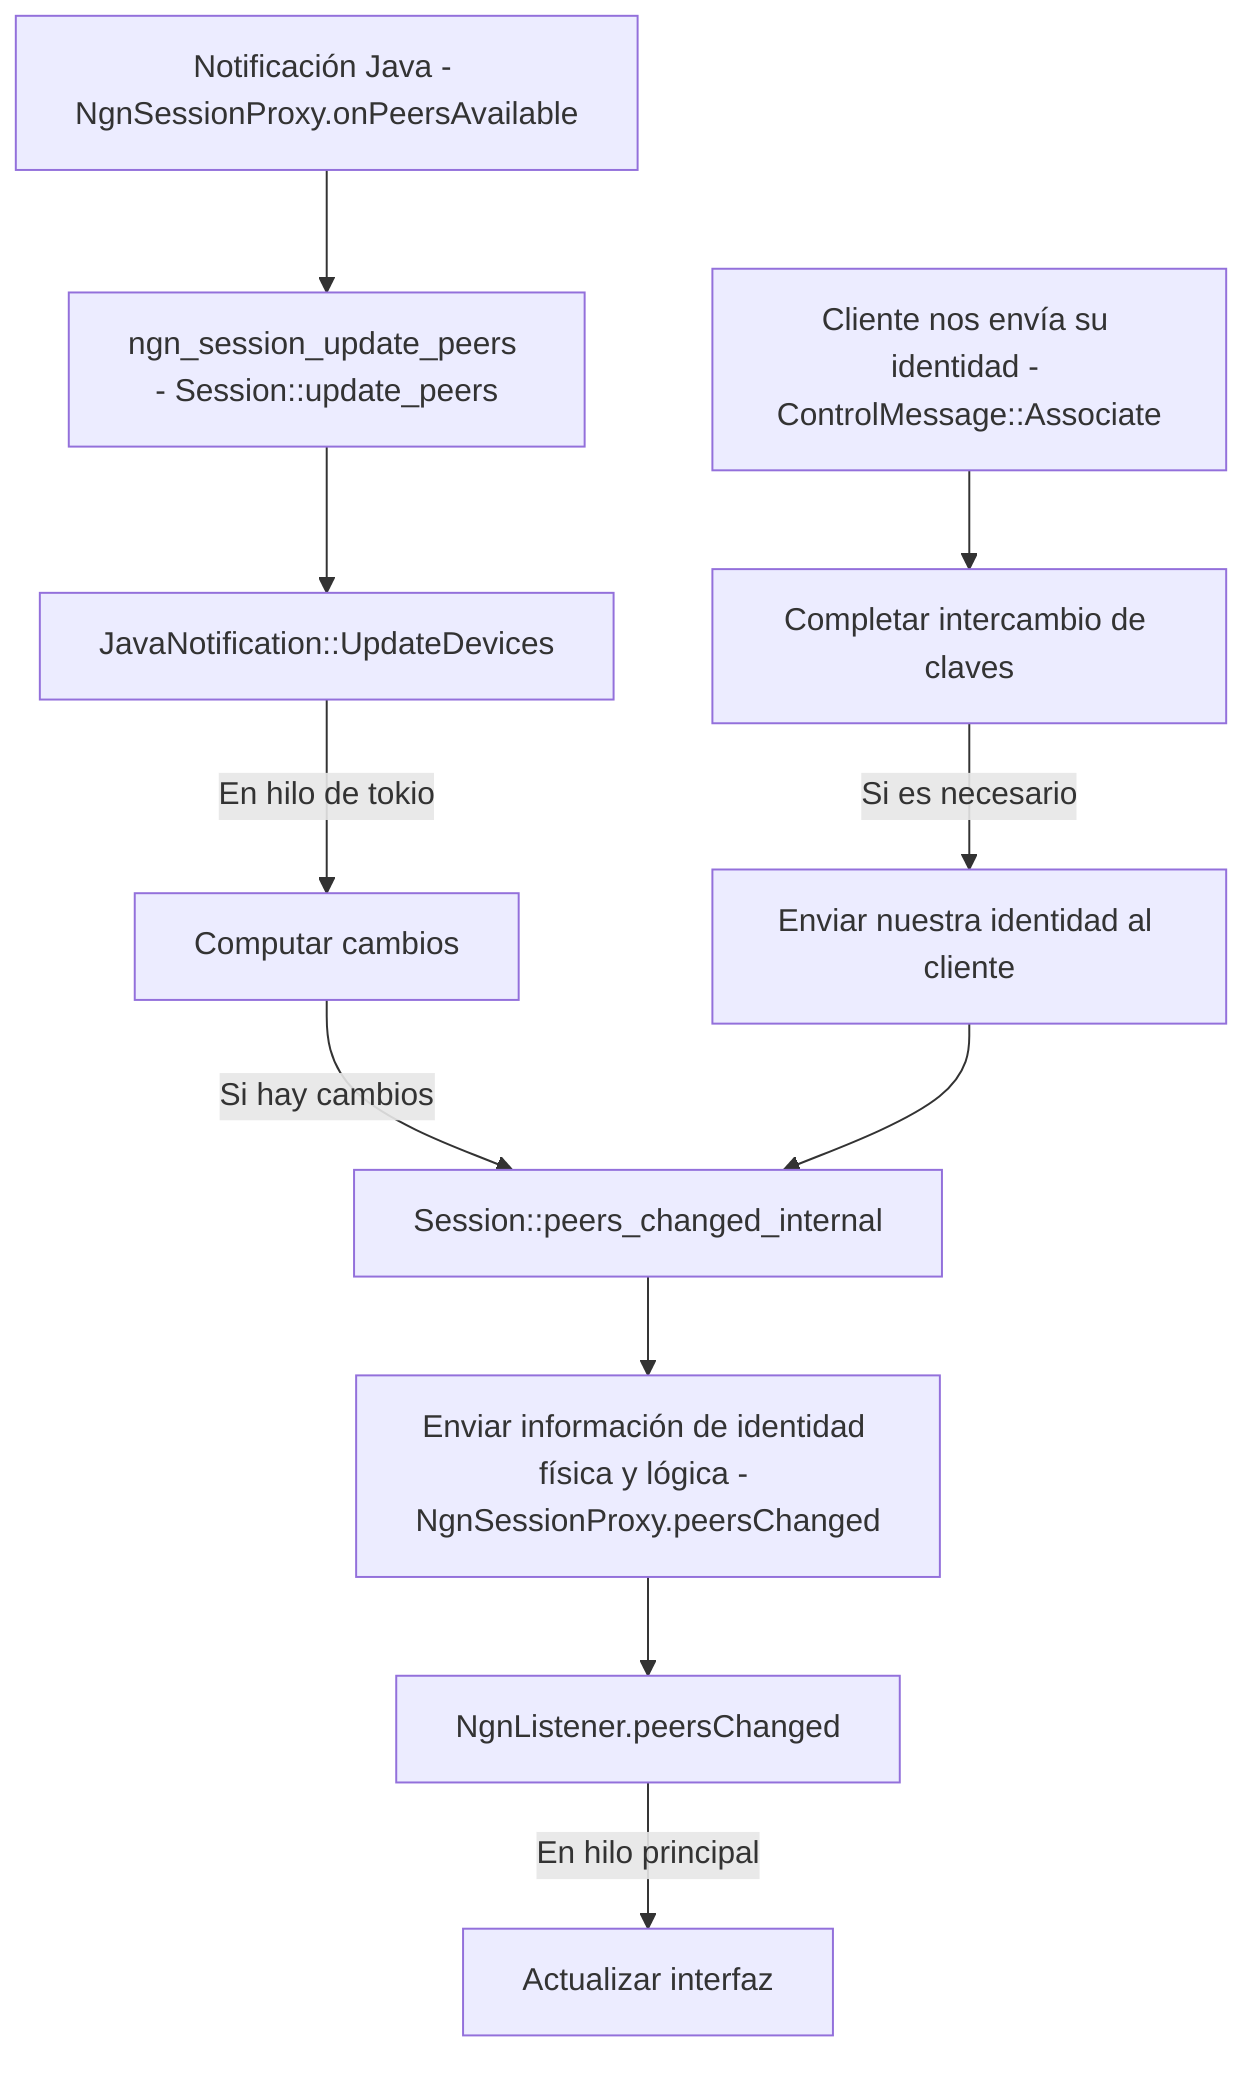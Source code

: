 flowchart TD
  A1[Notificación Java - NgnSessionProxy.onPeersAvailable]
    --> A2[ngn_session_update_peers - Session::update_peers]
    --> A3[JavaNotification::UpdateDevices]
    --> |En hilo de tokio| A4[Computar cambios]
    --> |Si hay cambios| A5[Session::peers_changed_internal]
    --> A6[Enviar información de identidad física y lógica - NgnSessionProxy.peersChanged]
    --> A7[NgnListener.peersChanged]
    --> |En hilo principal| A8[Actualizar interfaz]

  B[Cliente nos envía su identidad - ControlMessage::Associate]
    --> B1[Completar intercambio de claves]
    --> |Si es necesario| B2[Enviar nuestra identidad al cliente]
    --> A5